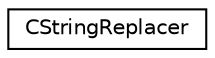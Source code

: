 digraph "Graphical Class Hierarchy"
{
  edge [fontname="Helvetica",fontsize="10",labelfontname="Helvetica",labelfontsize="10"];
  node [fontname="Helvetica",fontsize="10",shape=record];
  rankdir="LR";
  Node0 [label="CStringReplacer",height=0.2,width=0.4,color="black", fillcolor="white", style="filled",URL="$d4/d85/class_c_string_replacer.html"];
}
